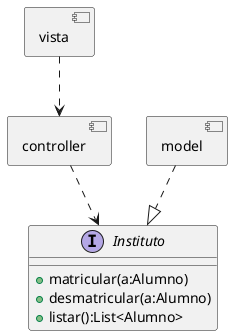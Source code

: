 @startuml altoNivel

allow_mixing

component vista
component controller
component model

interface "Instituto" as inst{
    +matricular(a:Alumno)
    +desmatricular(a:Alumno)
    +listar():List<Alumno>
}

model ..|> inst
controller ..> inst

vista ..> controller


@enduml
